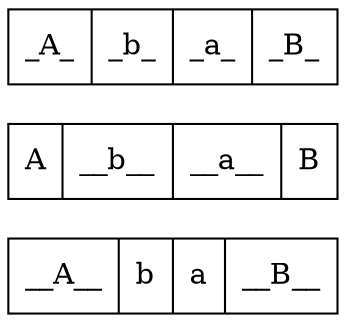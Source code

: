 digraph {
  node[shape=record]
  rankdir=LR
  split_small [label="{ __A__ | b | a | __B__ }"]
  split_big [label="{ A | __b__ | __a__ | B }"]
  split_med [label="{ _A_ | _b_ | _a_ | _B_ }"]
}
